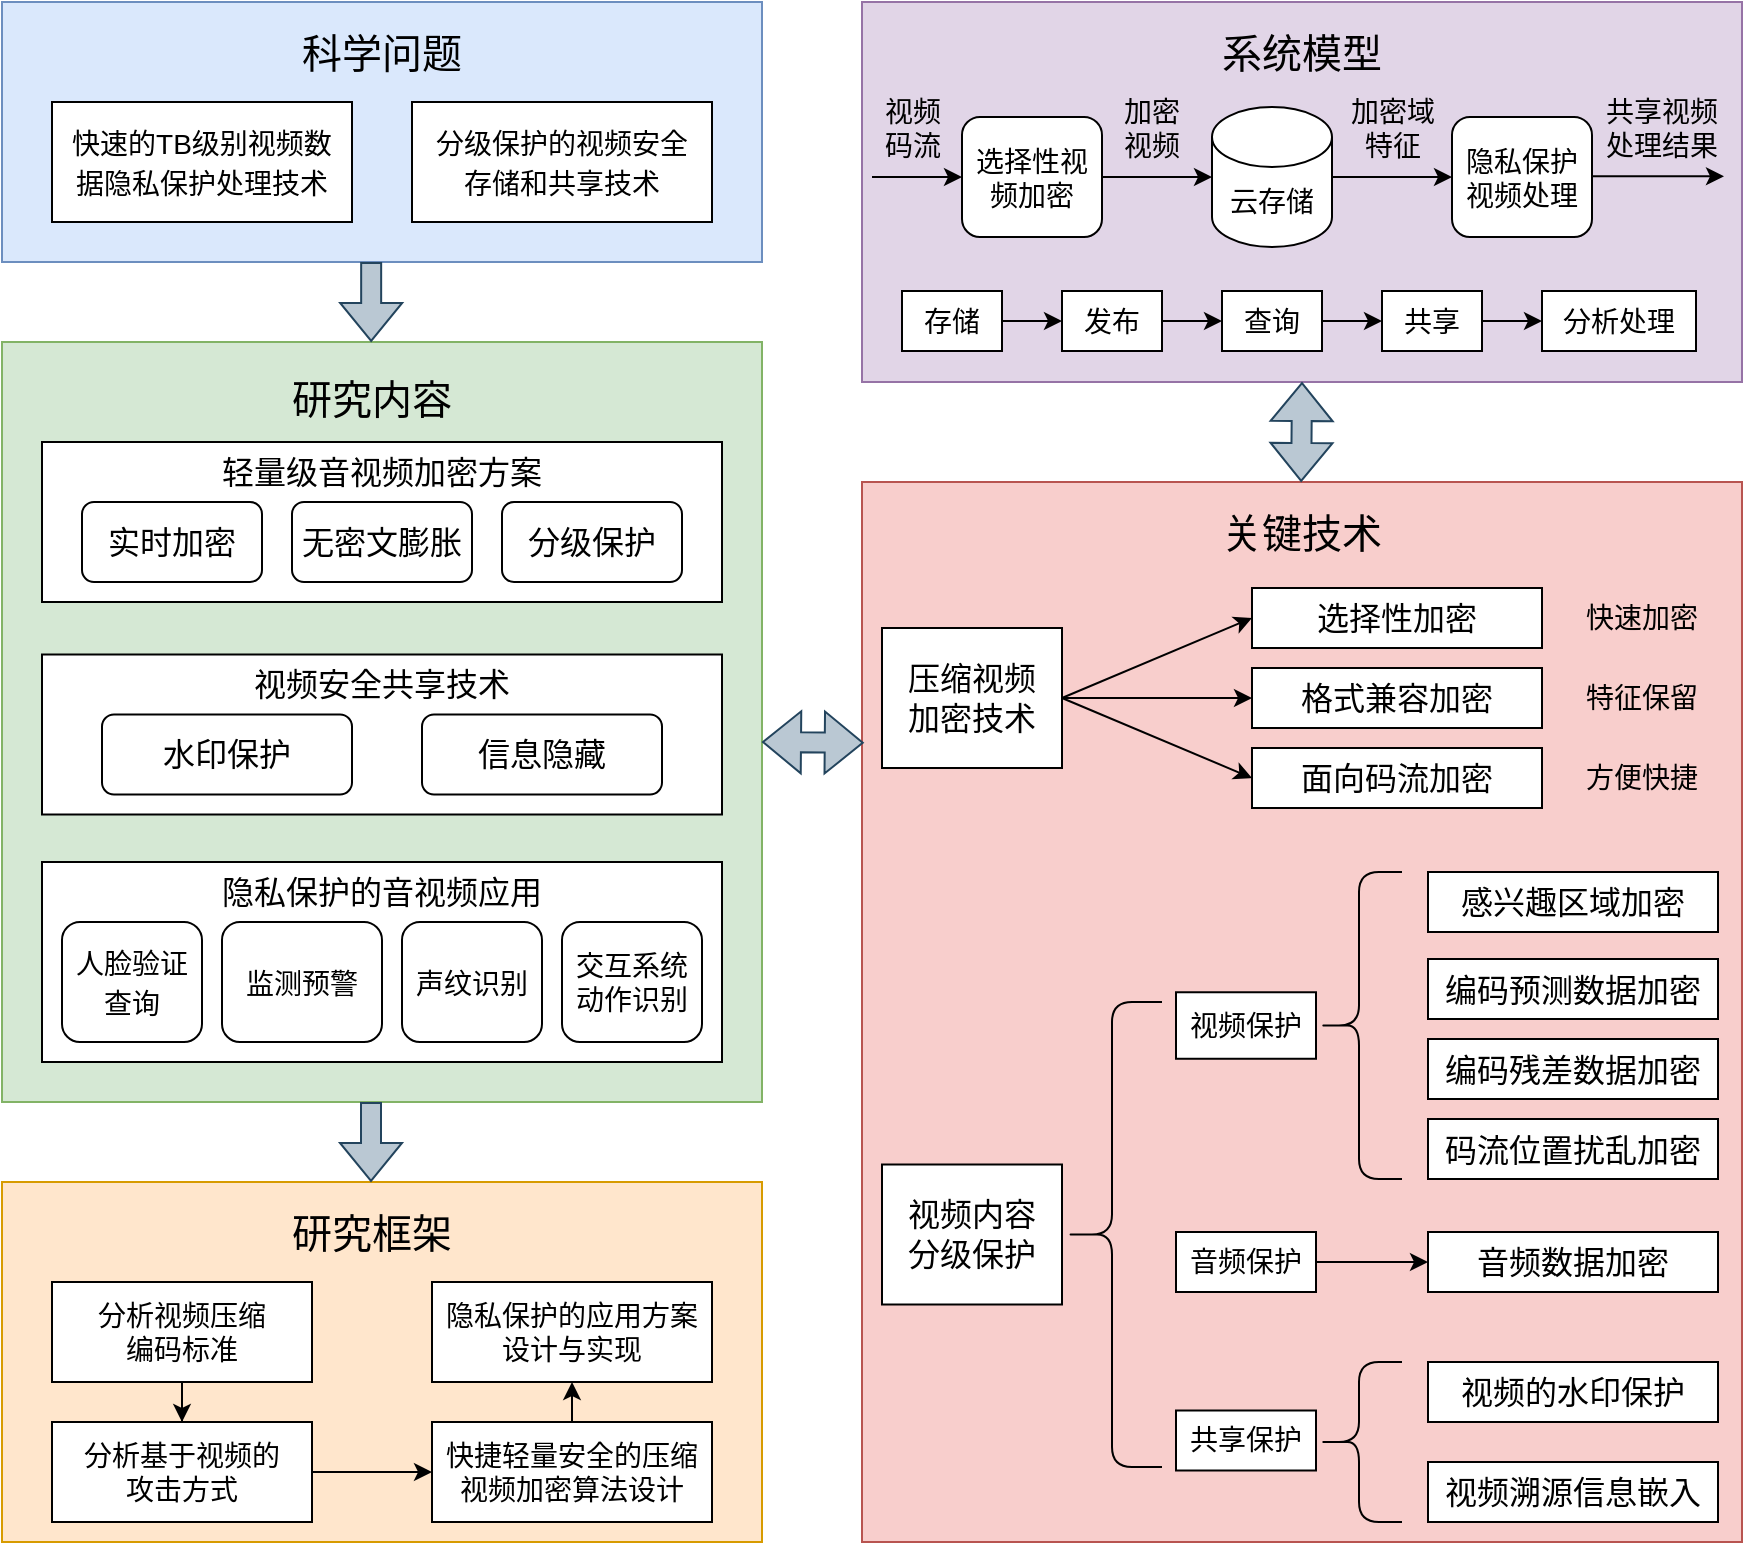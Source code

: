 <mxfile version="18.0.1" type="github" pages="4">
  <diagram id="tHQtDcuUV_E5mB_fC9Bn" name="Page-1">
    <mxGraphModel dx="1408" dy="691" grid="1" gridSize="10" guides="1" tooltips="1" connect="1" arrows="1" fold="1" page="1" pageScale="1" pageWidth="850" pageHeight="1100" math="0" shadow="0">
      <root>
        <mxCell id="0" />
        <mxCell id="1" parent="0" />
        <mxCell id="bAAVekwnp7McnGfdfpcB-130" value="" style="rounded=0;whiteSpace=wrap;html=1;fontSize=14;fillColor=#e1d5e7;strokeColor=#9673a6;" parent="1" vertex="1">
          <mxGeometry x="550" y="190" width="440" height="190" as="geometry" />
        </mxCell>
        <mxCell id="bAAVekwnp7McnGfdfpcB-6" value="" style="rounded=0;whiteSpace=wrap;html=1;fontSize=20;fillColor=#f8cecc;strokeColor=#b85450;" parent="1" vertex="1">
          <mxGeometry x="550" y="430" width="440" height="530" as="geometry" />
        </mxCell>
        <mxCell id="bAAVekwnp7McnGfdfpcB-19" value="" style="rounded=0;whiteSpace=wrap;html=1;fontSize=20;fillColor=#ffe6cc;strokeColor=#d79b00;" parent="1" vertex="1">
          <mxGeometry x="120" y="780" width="380" height="180" as="geometry" />
        </mxCell>
        <mxCell id="bAAVekwnp7McnGfdfpcB-1" value="" style="rounded=0;whiteSpace=wrap;html=1;fillColor=#dae8fc;strokeColor=#6c8ebf;" parent="1" vertex="1">
          <mxGeometry x="120" y="190" width="380" height="130" as="geometry" />
        </mxCell>
        <mxCell id="bAAVekwnp7McnGfdfpcB-2" value="科学问题" style="text;html=1;strokeColor=none;fillColor=none;align=center;verticalAlign=middle;whiteSpace=wrap;rounded=0;fontSize=20;" parent="1" vertex="1">
          <mxGeometry x="260" y="200" width="100" height="30" as="geometry" />
        </mxCell>
        <mxCell id="bAAVekwnp7McnGfdfpcB-4" value="&lt;span style=&quot;font-size: 14px;&quot;&gt;快速的TB级别视频数&lt;br&gt;据隐私保护处理技术&lt;/span&gt;" style="rounded=0;whiteSpace=wrap;html=1;fontSize=16;" parent="1" vertex="1">
          <mxGeometry x="145" y="240" width="150" height="60" as="geometry" />
        </mxCell>
        <mxCell id="bAAVekwnp7McnGfdfpcB-5" value="&lt;span style=&quot;font-size: 14px;&quot;&gt;分级保护的视频安全&lt;br&gt;存储和共享技术&lt;/span&gt;" style="rounded=0;whiteSpace=wrap;html=1;fontSize=16;" parent="1" vertex="1">
          <mxGeometry x="325" y="240" width="150" height="60" as="geometry" />
        </mxCell>
        <mxCell id="bAAVekwnp7McnGfdfpcB-7" value="关键技术" style="text;html=1;strokeColor=none;fillColor=none;align=center;verticalAlign=middle;whiteSpace=wrap;rounded=0;fontSize=20;" parent="1" vertex="1">
          <mxGeometry x="720" y="440" width="100" height="30" as="geometry" />
        </mxCell>
        <mxCell id="bAAVekwnp7McnGfdfpcB-8" value="" style="rounded=0;whiteSpace=wrap;html=1;fontSize=20;fillColor=#d5e8d4;strokeColor=#82b366;" parent="1" vertex="1">
          <mxGeometry x="120" y="360" width="380" height="380" as="geometry" />
        </mxCell>
        <mxCell id="bAAVekwnp7McnGfdfpcB-9" value="研究内容" style="text;html=1;strokeColor=none;fillColor=none;align=center;verticalAlign=middle;whiteSpace=wrap;rounded=0;fontSize=20;" parent="1" vertex="1">
          <mxGeometry x="255" y="373" width="100" height="30" as="geometry" />
        </mxCell>
        <mxCell id="bAAVekwnp7McnGfdfpcB-15" style="edgeStyle=orthogonalEdgeStyle;rounded=0;orthogonalLoop=1;jettySize=auto;html=1;exitX=1;exitY=0.5;exitDx=0;exitDy=0;entryX=0;entryY=0.5;entryDx=0;entryDy=0;fontSize=16;" parent="1" source="bAAVekwnp7McnGfdfpcB-10" target="bAAVekwnp7McnGfdfpcB-11" edge="1">
          <mxGeometry relative="1" as="geometry" />
        </mxCell>
        <mxCell id="bAAVekwnp7McnGfdfpcB-10" value="压缩视频&lt;br&gt;加密技术" style="rounded=0;whiteSpace=wrap;html=1;fontSize=16;" parent="1" vertex="1">
          <mxGeometry x="560" y="503" width="90" height="70" as="geometry" />
        </mxCell>
        <mxCell id="bAAVekwnp7McnGfdfpcB-11" value="格式兼容加密" style="rounded=0;whiteSpace=wrap;html=1;fontSize=16;" parent="1" vertex="1">
          <mxGeometry x="745" y="523" width="145" height="30" as="geometry" />
        </mxCell>
        <mxCell id="bAAVekwnp7McnGfdfpcB-12" value="面向码流加密" style="rounded=0;whiteSpace=wrap;html=1;fontSize=16;" parent="1" vertex="1">
          <mxGeometry x="745" y="563" width="145" height="30" as="geometry" />
        </mxCell>
        <mxCell id="bAAVekwnp7McnGfdfpcB-13" value="选择性加密" style="rounded=0;whiteSpace=wrap;html=1;fontSize=16;" parent="1" vertex="1">
          <mxGeometry x="745" y="483" width="145" height="30" as="geometry" />
        </mxCell>
        <mxCell id="bAAVekwnp7McnGfdfpcB-14" value="" style="endArrow=classic;html=1;rounded=0;fontSize=16;exitX=1;exitY=0.5;exitDx=0;exitDy=0;entryX=0;entryY=0.5;entryDx=0;entryDy=0;" parent="1" source="bAAVekwnp7McnGfdfpcB-10" target="bAAVekwnp7McnGfdfpcB-13" edge="1">
          <mxGeometry width="50" height="50" relative="1" as="geometry">
            <mxPoint x="820" y="500" as="sourcePoint" />
            <mxPoint x="870" y="450" as="targetPoint" />
          </mxGeometry>
        </mxCell>
        <mxCell id="bAAVekwnp7McnGfdfpcB-17" value="" style="endArrow=classic;html=1;rounded=0;fontSize=16;exitX=1;exitY=0.5;exitDx=0;exitDy=0;entryX=0;entryY=0.5;entryDx=0;entryDy=0;" parent="1" source="bAAVekwnp7McnGfdfpcB-10" target="bAAVekwnp7McnGfdfpcB-12" edge="1">
          <mxGeometry width="50" height="50" relative="1" as="geometry">
            <mxPoint x="670" y="520" as="sourcePoint" />
            <mxPoint x="720" y="470" as="targetPoint" />
          </mxGeometry>
        </mxCell>
        <mxCell id="bAAVekwnp7McnGfdfpcB-18" value="研究框架" style="text;html=1;strokeColor=none;fillColor=none;align=center;verticalAlign=middle;whiteSpace=wrap;rounded=0;fontSize=20;" parent="1" vertex="1">
          <mxGeometry x="255" y="790" width="100" height="30" as="geometry" />
        </mxCell>
        <mxCell id="bAAVekwnp7McnGfdfpcB-20" value="视频内容&lt;br&gt;分级保护" style="rounded=0;whiteSpace=wrap;html=1;fontSize=16;" parent="1" vertex="1">
          <mxGeometry x="560" y="771.25" width="90" height="70" as="geometry" />
        </mxCell>
        <mxCell id="bAAVekwnp7McnGfdfpcB-21" value="编码预测数据加密" style="rounded=0;whiteSpace=wrap;html=1;fontSize=16;" parent="1" vertex="1">
          <mxGeometry x="833" y="668.5" width="145" height="30" as="geometry" />
        </mxCell>
        <mxCell id="bAAVekwnp7McnGfdfpcB-22" value="编码残差数据加密" style="rounded=0;whiteSpace=wrap;html=1;fontSize=16;" parent="1" vertex="1">
          <mxGeometry x="833" y="708.5" width="145" height="30" as="geometry" />
        </mxCell>
        <mxCell id="bAAVekwnp7McnGfdfpcB-23" value="码流位置扰乱加密" style="rounded=0;whiteSpace=wrap;html=1;fontSize=16;" parent="1" vertex="1">
          <mxGeometry x="833" y="748.5" width="145" height="30" as="geometry" />
        </mxCell>
        <mxCell id="bAAVekwnp7McnGfdfpcB-28" value="" style="rounded=0;whiteSpace=wrap;html=1;fontSize=16;" parent="1" vertex="1">
          <mxGeometry x="140" y="410" width="340" height="80" as="geometry" />
        </mxCell>
        <mxCell id="bAAVekwnp7McnGfdfpcB-29" value="轻量级音视频加密方案" style="text;html=1;strokeColor=none;fillColor=none;align=center;verticalAlign=middle;whiteSpace=wrap;rounded=0;fontSize=16;" parent="1" vertex="1">
          <mxGeometry x="195" y="410" width="230" height="30" as="geometry" />
        </mxCell>
        <mxCell id="bAAVekwnp7McnGfdfpcB-30" value="无密文膨胀" style="rounded=1;whiteSpace=wrap;html=1;fontSize=16;" parent="1" vertex="1">
          <mxGeometry x="265" y="440" width="90" height="40" as="geometry" />
        </mxCell>
        <mxCell id="bAAVekwnp7McnGfdfpcB-31" value="实时加密" style="rounded=1;whiteSpace=wrap;html=1;fontSize=16;" parent="1" vertex="1">
          <mxGeometry x="160" y="440" width="90" height="40" as="geometry" />
        </mxCell>
        <mxCell id="bAAVekwnp7McnGfdfpcB-32" value="分级保护" style="rounded=1;whiteSpace=wrap;html=1;fontSize=16;" parent="1" vertex="1">
          <mxGeometry x="370" y="440" width="90" height="40" as="geometry" />
        </mxCell>
        <mxCell id="bAAVekwnp7McnGfdfpcB-33" value="" style="rounded=0;whiteSpace=wrap;html=1;fontSize=16;" parent="1" vertex="1">
          <mxGeometry x="140" y="620" width="340" height="100" as="geometry" />
        </mxCell>
        <mxCell id="bAAVekwnp7McnGfdfpcB-34" value="隐私保护的音视频应用" style="text;html=1;strokeColor=none;fillColor=none;align=center;verticalAlign=middle;whiteSpace=wrap;rounded=0;fontSize=16;" parent="1" vertex="1">
          <mxGeometry x="195" y="620" width="230" height="30" as="geometry" />
        </mxCell>
        <mxCell id="bAAVekwnp7McnGfdfpcB-35" value="&lt;span style=&quot;font-size: 14px;&quot;&gt;人脸验证&lt;br&gt;查询&lt;/span&gt;" style="rounded=1;whiteSpace=wrap;html=1;fontSize=16;" parent="1" vertex="1">
          <mxGeometry x="150" y="650" width="70" height="60" as="geometry" />
        </mxCell>
        <mxCell id="bAAVekwnp7McnGfdfpcB-36" value="&lt;span style=&quot;font-size: 14px;&quot;&gt;监测预警&lt;/span&gt;" style="rounded=1;whiteSpace=wrap;html=1;fontSize=16;" parent="1" vertex="1">
          <mxGeometry x="230" y="650" width="80" height="60" as="geometry" />
        </mxCell>
        <mxCell id="bAAVekwnp7McnGfdfpcB-37" value="&lt;span style=&quot;font-size: 14px;&quot;&gt;声纹识别&lt;/span&gt;" style="rounded=1;whiteSpace=wrap;html=1;fontSize=16;" parent="1" vertex="1">
          <mxGeometry x="320" y="650" width="70" height="60" as="geometry" />
        </mxCell>
        <mxCell id="bAAVekwnp7McnGfdfpcB-38" value="" style="shape=curlyBracket;whiteSpace=wrap;html=1;rounded=1;fontSize=16;" parent="1" vertex="1">
          <mxGeometry x="777" y="625" width="43" height="153.5" as="geometry" />
        </mxCell>
        <mxCell id="bAAVekwnp7McnGfdfpcB-42" value="" style="shape=flexArrow;endArrow=classic;html=1;rounded=0;fontSize=14;fillColor=#bac8d3;strokeColor=#23445d;" parent="1" edge="1">
          <mxGeometry width="50" height="50" relative="1" as="geometry">
            <mxPoint x="304.58" y="320" as="sourcePoint" />
            <mxPoint x="304.58" y="360" as="targetPoint" />
          </mxGeometry>
        </mxCell>
        <mxCell id="bAAVekwnp7McnGfdfpcB-45" value="隐私保护的应用方案设计与实现" style="rounded=0;whiteSpace=wrap;html=1;fontSize=14;" parent="1" vertex="1">
          <mxGeometry x="335" y="830" width="140" height="50" as="geometry" />
        </mxCell>
        <mxCell id="bAAVekwnp7McnGfdfpcB-52" style="edgeStyle=orthogonalEdgeStyle;rounded=0;orthogonalLoop=1;jettySize=auto;html=1;entryX=0.5;entryY=0;entryDx=0;entryDy=0;fontSize=14;fillColor=#000000;" parent="1" source="bAAVekwnp7McnGfdfpcB-46" target="bAAVekwnp7McnGfdfpcB-51" edge="1">
          <mxGeometry relative="1" as="geometry" />
        </mxCell>
        <mxCell id="bAAVekwnp7McnGfdfpcB-46" value="分析视频压缩&lt;br&gt;编码标准" style="rounded=0;whiteSpace=wrap;html=1;fontSize=14;" parent="1" vertex="1">
          <mxGeometry x="145" y="830" width="130" height="50" as="geometry" />
        </mxCell>
        <mxCell id="bAAVekwnp7McnGfdfpcB-54" style="edgeStyle=orthogonalEdgeStyle;rounded=0;orthogonalLoop=1;jettySize=auto;html=1;exitX=0.5;exitY=0;exitDx=0;exitDy=0;entryX=0.5;entryY=1;entryDx=0;entryDy=0;fontSize=14;fillColor=#000000;" parent="1" source="bAAVekwnp7McnGfdfpcB-47" target="bAAVekwnp7McnGfdfpcB-45" edge="1">
          <mxGeometry relative="1" as="geometry" />
        </mxCell>
        <mxCell id="bAAVekwnp7McnGfdfpcB-47" value="快捷轻量安全的压缩视频加密算法设计" style="rounded=0;whiteSpace=wrap;html=1;fontSize=14;" parent="1" vertex="1">
          <mxGeometry x="335" y="900" width="140" height="50" as="geometry" />
        </mxCell>
        <mxCell id="bAAVekwnp7McnGfdfpcB-53" style="edgeStyle=orthogonalEdgeStyle;rounded=0;orthogonalLoop=1;jettySize=auto;html=1;exitX=1;exitY=0.5;exitDx=0;exitDy=0;fontSize=14;fillColor=#000000;" parent="1" source="bAAVekwnp7McnGfdfpcB-51" target="bAAVekwnp7McnGfdfpcB-47" edge="1">
          <mxGeometry relative="1" as="geometry" />
        </mxCell>
        <mxCell id="bAAVekwnp7McnGfdfpcB-51" value="分析基于视频的&lt;br&gt;攻击方式" style="rounded=0;whiteSpace=wrap;html=1;fontSize=14;" parent="1" vertex="1">
          <mxGeometry x="145" y="900" width="130" height="50" as="geometry" />
        </mxCell>
        <mxCell id="bAAVekwnp7McnGfdfpcB-78" style="edgeStyle=orthogonalEdgeStyle;rounded=0;orthogonalLoop=1;jettySize=auto;html=1;exitX=1;exitY=0.5;exitDx=0;exitDy=0;entryX=0;entryY=0.5;entryDx=0;entryDy=0;entryPerimeter=0;fontSize=14;fillColor=#000000;" parent="1" source="bAAVekwnp7McnGfdfpcB-56" target="bAAVekwnp7McnGfdfpcB-77" edge="1">
          <mxGeometry relative="1" as="geometry" />
        </mxCell>
        <mxCell id="bAAVekwnp7McnGfdfpcB-56" value="选择性视频加密" style="rounded=1;whiteSpace=wrap;html=1;fontSize=14;" parent="1" vertex="1">
          <mxGeometry x="600" y="247.5" width="70" height="60" as="geometry" />
        </mxCell>
        <mxCell id="bAAVekwnp7McnGfdfpcB-60" value="加密视频" style="text;html=1;strokeColor=none;fillColor=none;align=center;verticalAlign=middle;whiteSpace=wrap;rounded=0;fontSize=14;" parent="1" vertex="1">
          <mxGeometry x="675" y="237.5" width="40" height="30" as="geometry" />
        </mxCell>
        <mxCell id="bAAVekwnp7McnGfdfpcB-62" value="视频&lt;br&gt;码流" style="text;html=1;strokeColor=none;fillColor=none;align=center;verticalAlign=middle;whiteSpace=wrap;rounded=0;fontSize=14;" parent="1" vertex="1">
          <mxGeometry x="555" y="237.5" width="41" height="30" as="geometry" />
        </mxCell>
        <mxCell id="bAAVekwnp7McnGfdfpcB-64" value="" style="endArrow=classic;html=1;rounded=0;fontSize=14;fillColor=#000000;entryX=0;entryY=0.5;entryDx=0;entryDy=0;" parent="1" target="bAAVekwnp7McnGfdfpcB-56" edge="1">
          <mxGeometry width="50" height="50" relative="1" as="geometry">
            <mxPoint x="555" y="277.5" as="sourcePoint" />
            <mxPoint x="590" y="277.5" as="targetPoint" />
          </mxGeometry>
        </mxCell>
        <mxCell id="bAAVekwnp7McnGfdfpcB-66" value="共享视频处理结果" style="text;html=1;strokeColor=none;fillColor=none;align=center;verticalAlign=middle;whiteSpace=wrap;rounded=0;fontSize=14;" parent="1" vertex="1">
          <mxGeometry x="915" y="237.5" width="70" height="30" as="geometry" />
        </mxCell>
        <mxCell id="bAAVekwnp7McnGfdfpcB-114" style="edgeStyle=orthogonalEdgeStyle;rounded=0;orthogonalLoop=1;jettySize=auto;html=1;exitX=1;exitY=0.5;exitDx=0;exitDy=0;exitPerimeter=0;entryX=0;entryY=0.5;entryDx=0;entryDy=0;fontSize=14;fillColor=#000000;" parent="1" source="bAAVekwnp7McnGfdfpcB-77" target="bAAVekwnp7McnGfdfpcB-113" edge="1">
          <mxGeometry relative="1" as="geometry" />
        </mxCell>
        <mxCell id="bAAVekwnp7McnGfdfpcB-77" value="云存储" style="shape=cylinder3;whiteSpace=wrap;html=1;boundedLbl=1;backgroundOutline=1;size=15;fontSize=14;" parent="1" vertex="1">
          <mxGeometry x="725" y="242.5" width="60" height="70" as="geometry" />
        </mxCell>
        <mxCell id="bAAVekwnp7McnGfdfpcB-84" value="" style="rounded=0;whiteSpace=wrap;html=1;fontSize=16;" parent="1" vertex="1">
          <mxGeometry x="140" y="516.25" width="340" height="80" as="geometry" />
        </mxCell>
        <mxCell id="bAAVekwnp7McnGfdfpcB-85" value="视频安全共享技术" style="text;html=1;strokeColor=none;fillColor=none;align=center;verticalAlign=middle;whiteSpace=wrap;rounded=0;fontSize=16;" parent="1" vertex="1">
          <mxGeometry x="195" y="516.25" width="230" height="30" as="geometry" />
        </mxCell>
        <mxCell id="bAAVekwnp7McnGfdfpcB-86" value="水印保护" style="rounded=1;whiteSpace=wrap;html=1;fontSize=16;" parent="1" vertex="1">
          <mxGeometry x="170" y="546.25" width="125" height="40" as="geometry" />
        </mxCell>
        <mxCell id="bAAVekwnp7McnGfdfpcB-87" value="信息隐藏" style="rounded=1;whiteSpace=wrap;html=1;fontSize=16;" parent="1" vertex="1">
          <mxGeometry x="330" y="546.25" width="120" height="40" as="geometry" />
        </mxCell>
        <mxCell id="bAAVekwnp7McnGfdfpcB-89" value="交互系统动作识别" style="rounded=1;whiteSpace=wrap;html=1;fontSize=14;" parent="1" vertex="1">
          <mxGeometry x="400" y="650" width="70" height="60" as="geometry" />
        </mxCell>
        <mxCell id="bAAVekwnp7McnGfdfpcB-90" value="" style="shape=flexArrow;endArrow=classic;html=1;rounded=0;fontSize=14;fillColor=#bac8d3;strokeColor=#23445d;" parent="1" edge="1">
          <mxGeometry width="50" height="50" relative="1" as="geometry">
            <mxPoint x="304.5" y="740.0" as="sourcePoint" />
            <mxPoint x="304.5" y="780.0" as="targetPoint" />
          </mxGeometry>
        </mxCell>
        <mxCell id="bAAVekwnp7McnGfdfpcB-95" style="edgeStyle=orthogonalEdgeStyle;rounded=0;orthogonalLoop=1;jettySize=auto;html=1;exitX=1;exitY=0.5;exitDx=0;exitDy=0;entryX=0;entryY=0.5;entryDx=0;entryDy=0;fontSize=14;fillColor=#000000;" parent="1" source="bAAVekwnp7McnGfdfpcB-91" target="bAAVekwnp7McnGfdfpcB-94" edge="1">
          <mxGeometry relative="1" as="geometry" />
        </mxCell>
        <mxCell id="bAAVekwnp7McnGfdfpcB-91" value="音频保护" style="rounded=0;whiteSpace=wrap;html=1;fontSize=14;" parent="1" vertex="1">
          <mxGeometry x="707" y="805" width="70" height="30" as="geometry" />
        </mxCell>
        <mxCell id="bAAVekwnp7McnGfdfpcB-92" value="视频保护" style="rounded=0;whiteSpace=wrap;html=1;fontSize=14;" parent="1" vertex="1">
          <mxGeometry x="707" y="685.13" width="70" height="33.25" as="geometry" />
        </mxCell>
        <mxCell id="bAAVekwnp7McnGfdfpcB-93" value="感兴趣区域加密" style="rounded=0;whiteSpace=wrap;html=1;fontSize=16;" parent="1" vertex="1">
          <mxGeometry x="833" y="625" width="145" height="30" as="geometry" />
        </mxCell>
        <mxCell id="bAAVekwnp7McnGfdfpcB-94" value="音频数据加密" style="rounded=0;whiteSpace=wrap;html=1;fontSize=16;" parent="1" vertex="1">
          <mxGeometry x="833" y="805" width="145" height="30" as="geometry" />
        </mxCell>
        <mxCell id="bAAVekwnp7McnGfdfpcB-96" value="" style="shape=curlyBracket;whiteSpace=wrap;html=1;rounded=1;fontSize=16;" parent="1" vertex="1">
          <mxGeometry x="650" y="690" width="50" height="232.5" as="geometry" />
        </mxCell>
        <mxCell id="bAAVekwnp7McnGfdfpcB-97" value="特征保留" style="text;html=1;strokeColor=none;fillColor=none;align=center;verticalAlign=middle;whiteSpace=wrap;rounded=0;fontSize=14;" parent="1" vertex="1">
          <mxGeometry x="910" y="523" width="60" height="30" as="geometry" />
        </mxCell>
        <mxCell id="bAAVekwnp7McnGfdfpcB-98" value="快速加密" style="text;html=1;strokeColor=none;fillColor=none;align=center;verticalAlign=middle;whiteSpace=wrap;rounded=0;fontSize=14;" parent="1" vertex="1">
          <mxGeometry x="910" y="483" width="60" height="30" as="geometry" />
        </mxCell>
        <mxCell id="bAAVekwnp7McnGfdfpcB-99" value="方便快捷" style="text;html=1;strokeColor=none;fillColor=none;align=center;verticalAlign=middle;whiteSpace=wrap;rounded=0;fontSize=14;" parent="1" vertex="1">
          <mxGeometry x="910" y="563" width="60" height="30" as="geometry" />
        </mxCell>
        <mxCell id="bAAVekwnp7McnGfdfpcB-100" value="共享保护" style="rounded=0;whiteSpace=wrap;html=1;fontSize=14;" parent="1" vertex="1">
          <mxGeometry x="707" y="894.25" width="70" height="30" as="geometry" />
        </mxCell>
        <mxCell id="bAAVekwnp7McnGfdfpcB-102" value="" style="shape=curlyBracket;whiteSpace=wrap;html=1;rounded=1;fontSize=16;" parent="1" vertex="1">
          <mxGeometry x="777" y="870" width="43" height="80" as="geometry" />
        </mxCell>
        <mxCell id="bAAVekwnp7McnGfdfpcB-103" value="视频溯源信息嵌入" style="rounded=0;whiteSpace=wrap;html=1;fontSize=16;" parent="1" vertex="1">
          <mxGeometry x="833" y="920" width="145" height="30" as="geometry" />
        </mxCell>
        <mxCell id="bAAVekwnp7McnGfdfpcB-104" value="视频的水印保护" style="rounded=0;whiteSpace=wrap;html=1;fontSize=16;" parent="1" vertex="1">
          <mxGeometry x="833" y="870" width="145" height="30" as="geometry" />
        </mxCell>
        <mxCell id="bAAVekwnp7McnGfdfpcB-109" value="加密域特征" style="text;html=1;strokeColor=none;fillColor=none;align=center;verticalAlign=middle;whiteSpace=wrap;rounded=0;fontSize=14;" parent="1" vertex="1">
          <mxGeometry x="788.5" y="237.5" width="52.5" height="30" as="geometry" />
        </mxCell>
        <mxCell id="bAAVekwnp7McnGfdfpcB-113" value="&lt;span style=&quot;&quot;&gt;隐私保护视频处理&lt;/span&gt;" style="rounded=1;whiteSpace=wrap;html=1;fontSize=14;" parent="1" vertex="1">
          <mxGeometry x="845" y="247.5" width="70" height="60" as="geometry" />
        </mxCell>
        <mxCell id="bAAVekwnp7McnGfdfpcB-115" value="" style="endArrow=classic;html=1;rounded=0;fontSize=14;fillColor=#000000;entryX=0;entryY=0.5;entryDx=0;entryDy=0;" parent="1" edge="1">
          <mxGeometry width="50" height="50" relative="1" as="geometry">
            <mxPoint x="915" y="277.16" as="sourcePoint" />
            <mxPoint x="981" y="277.16" as="targetPoint" />
          </mxGeometry>
        </mxCell>
        <mxCell id="bAAVekwnp7McnGfdfpcB-123" style="edgeStyle=orthogonalEdgeStyle;rounded=0;orthogonalLoop=1;jettySize=auto;html=1;exitX=1;exitY=0.5;exitDx=0;exitDy=0;entryX=0;entryY=0.5;entryDx=0;entryDy=0;fontSize=14;fillColor=#000000;" parent="1" source="bAAVekwnp7McnGfdfpcB-117" target="bAAVekwnp7McnGfdfpcB-119" edge="1">
          <mxGeometry relative="1" as="geometry" />
        </mxCell>
        <mxCell id="bAAVekwnp7McnGfdfpcB-117" value="存储" style="rounded=0;whiteSpace=wrap;html=1;fontSize=14;" parent="1" vertex="1">
          <mxGeometry x="570" y="334.5" width="50" height="30" as="geometry" />
        </mxCell>
        <mxCell id="bAAVekwnp7McnGfdfpcB-127" style="edgeStyle=orthogonalEdgeStyle;rounded=0;orthogonalLoop=1;jettySize=auto;html=1;exitX=1;exitY=0.5;exitDx=0;exitDy=0;entryX=0;entryY=0.5;entryDx=0;entryDy=0;fontSize=14;fillColor=#000000;" parent="1" source="bAAVekwnp7McnGfdfpcB-118" target="bAAVekwnp7McnGfdfpcB-121" edge="1">
          <mxGeometry relative="1" as="geometry" />
        </mxCell>
        <mxCell id="bAAVekwnp7McnGfdfpcB-118" value="共享" style="rounded=0;whiteSpace=wrap;html=1;fontSize=14;" parent="1" vertex="1">
          <mxGeometry x="810" y="334.5" width="50" height="30" as="geometry" />
        </mxCell>
        <mxCell id="bAAVekwnp7McnGfdfpcB-125" style="edgeStyle=orthogonalEdgeStyle;rounded=0;orthogonalLoop=1;jettySize=auto;html=1;exitX=1;exitY=0.5;exitDx=0;exitDy=0;entryX=0;entryY=0.5;entryDx=0;entryDy=0;fontSize=14;fillColor=#000000;" parent="1" source="bAAVekwnp7McnGfdfpcB-119" target="bAAVekwnp7McnGfdfpcB-120" edge="1">
          <mxGeometry relative="1" as="geometry" />
        </mxCell>
        <mxCell id="bAAVekwnp7McnGfdfpcB-119" value="发布" style="rounded=0;whiteSpace=wrap;html=1;fontSize=14;" parent="1" vertex="1">
          <mxGeometry x="650" y="334.5" width="50" height="30" as="geometry" />
        </mxCell>
        <mxCell id="bAAVekwnp7McnGfdfpcB-126" style="edgeStyle=orthogonalEdgeStyle;rounded=0;orthogonalLoop=1;jettySize=auto;html=1;exitX=1;exitY=0.5;exitDx=0;exitDy=0;entryX=0;entryY=0.5;entryDx=0;entryDy=0;fontSize=14;fillColor=#000000;" parent="1" source="bAAVekwnp7McnGfdfpcB-120" target="bAAVekwnp7McnGfdfpcB-118" edge="1">
          <mxGeometry relative="1" as="geometry" />
        </mxCell>
        <mxCell id="bAAVekwnp7McnGfdfpcB-120" value="查询" style="rounded=0;whiteSpace=wrap;html=1;fontSize=14;" parent="1" vertex="1">
          <mxGeometry x="730" y="334.5" width="50" height="30" as="geometry" />
        </mxCell>
        <mxCell id="bAAVekwnp7McnGfdfpcB-121" value="分析处理" style="rounded=0;whiteSpace=wrap;html=1;fontSize=14;" parent="1" vertex="1">
          <mxGeometry x="890" y="334.5" width="77" height="30" as="geometry" />
        </mxCell>
        <mxCell id="bAAVekwnp7McnGfdfpcB-129" value="" style="shape=flexArrow;endArrow=classic;html=1;rounded=0;fontSize=14;fillColor=#bac8d3;strokeColor=#23445d;exitX=0.002;exitY=0.414;exitDx=0;exitDy=0;exitPerimeter=0;startArrow=block;" parent="1" edge="1">
          <mxGeometry width="50" height="50" relative="1" as="geometry">
            <mxPoint x="550.88" y="560.42" as="sourcePoint" />
            <mxPoint x="500" y="560" as="targetPoint" />
          </mxGeometry>
        </mxCell>
        <mxCell id="bAAVekwnp7McnGfdfpcB-132" value="系统模型" style="text;html=1;strokeColor=none;fillColor=none;align=center;verticalAlign=middle;whiteSpace=wrap;rounded=0;fontSize=20;" parent="1" vertex="1">
          <mxGeometry x="720" y="200" width="100" height="30" as="geometry" />
        </mxCell>
        <mxCell id="bAAVekwnp7McnGfdfpcB-135" value="" style="shape=flexArrow;endArrow=classic;html=1;rounded=0;fontSize=14;fillColor=#bac8d3;strokeColor=#23445d;startArrow=block;exitX=0.5;exitY=1;exitDx=0;exitDy=0;" parent="1" source="bAAVekwnp7McnGfdfpcB-130" edge="1">
          <mxGeometry width="50" height="50" relative="1" as="geometry">
            <mxPoint x="769.58" y="390.0" as="sourcePoint" />
            <mxPoint x="769.58" y="430.0" as="targetPoint" />
          </mxGeometry>
        </mxCell>
      </root>
    </mxGraphModel>
  </diagram>
  <diagram id="YMRxum8oy3oUaemsCFLP" name="Page-2">
    <mxGraphModel dx="1408" dy="691" grid="1" gridSize="10" guides="1" tooltips="1" connect="1" arrows="1" fold="1" page="1" pageScale="1" pageWidth="850" pageHeight="1100" math="0" shadow="0">
      <root>
        <mxCell id="0" />
        <mxCell id="1" parent="0" />
        <mxCell id="Jt3rYeA1jcyN9FEt2JDZ-1" value="" style="rounded=1;whiteSpace=wrap;html=1;fontSize=14;strokeWidth=2;arcSize=4;" parent="1" vertex="1">
          <mxGeometry x="160" y="40" width="480" height="120" as="geometry" />
        </mxCell>
        <mxCell id="Jt3rYeA1jcyN9FEt2JDZ-2" value="科学问题" style="text;html=1;strokeColor=none;fillColor=none;align=center;verticalAlign=middle;whiteSpace=wrap;rounded=0;fontSize=20;" parent="1" vertex="1">
          <mxGeometry x="350" y="40" width="95" height="30" as="geometry" />
        </mxCell>
        <mxCell id="Jt3rYeA1jcyN9FEt2JDZ-3" value="TB级多媒体大数据的加密时间开销过大" style="rounded=1;whiteSpace=wrap;html=1;fontSize=16;strokeWidth=2;arcSize=4;spacing=2;spacingTop=2;spacingLeft=4;spacingBottom=2;spacingRight=4;" parent="1" vertex="1">
          <mxGeometry x="180" y="80" width="140" height="70" as="geometry" />
        </mxCell>
        <mxCell id="Jt3rYeA1jcyN9FEt2JDZ-4" value="其他课题组..." style="rounded=1;whiteSpace=wrap;html=1;fontSize=14;strokeWidth=2;arcSize=4;" parent="1" vertex="1">
          <mxGeometry x="330" y="80" width="140" height="70" as="geometry" />
        </mxCell>
        <mxCell id="Jt3rYeA1jcyN9FEt2JDZ-5" value="其他课题组..." style="rounded=1;whiteSpace=wrap;html=1;fontSize=14;strokeWidth=2;arcSize=4;" parent="1" vertex="1">
          <mxGeometry x="480" y="80" width="140" height="70" as="geometry" />
        </mxCell>
        <mxCell id="Jt3rYeA1jcyN9FEt2JDZ-6" value="" style="rounded=1;whiteSpace=wrap;html=1;fontSize=14;strokeWidth=2;arcSize=4;" parent="1" vertex="1">
          <mxGeometry x="160" y="200" width="480" height="370" as="geometry" />
        </mxCell>
        <mxCell id="Jt3rYeA1jcyN9FEt2JDZ-7" value="解决" style="text;html=1;strokeColor=none;fillColor=none;align=center;verticalAlign=middle;whiteSpace=wrap;rounded=0;fontSize=16;" parent="1" vertex="1">
          <mxGeometry x="410" y="160" width="60" height="30" as="geometry" />
        </mxCell>
        <mxCell id="Jt3rYeA1jcyN9FEt2JDZ-8" value="" style="shape=flexArrow;endArrow=classic;html=1;rounded=0;fontSize=20;fillColor=#828282;" parent="1" edge="1">
          <mxGeometry width="50" height="50" relative="1" as="geometry">
            <mxPoint x="399.5" y="200" as="sourcePoint" />
            <mxPoint x="399.5" y="160" as="targetPoint" />
          </mxGeometry>
        </mxCell>
        <mxCell id="Jt3rYeA1jcyN9FEt2JDZ-9" value="研究内容" style="text;html=1;strokeColor=none;fillColor=none;align=center;verticalAlign=middle;whiteSpace=wrap;rounded=0;fontSize=20;" parent="1" vertex="1">
          <mxGeometry x="350" y="200" width="100" height="30" as="geometry" />
        </mxCell>
        <mxCell id="Jt3rYeA1jcyN9FEt2JDZ-10" value="" style="rounded=1;whiteSpace=wrap;html=1;fontSize=14;strokeWidth=2;arcSize=4;" parent="1" vertex="1">
          <mxGeometry x="170" y="230" width="460" height="120" as="geometry" />
        </mxCell>
      </root>
    </mxGraphModel>
  </diagram>
  <diagram id="PwyWrALCh2oeHHBFjp2D" name="Page-3">
    <mxGraphModel dx="1408" dy="691" grid="1" gridSize="5" guides="1" tooltips="1" connect="1" arrows="1" fold="1" page="1" pageScale="1" pageWidth="850" pageHeight="1100" math="0" shadow="0">
      <root>
        <mxCell id="0" />
        <mxCell id="1" parent="0" />
        <mxCell id="CoHOOIkUioIxWfpFex8b-2" value="" style="rounded=1;whiteSpace=wrap;html=1;fontSize=14;strokeWidth=2;arcSize=4;" parent="1" vertex="1">
          <mxGeometry x="555" y="80" width="100" height="350" as="geometry" />
        </mxCell>
        <mxCell id="1upuq-6mRdPdltSRbGBd-1" value="" style="rounded=1;whiteSpace=wrap;html=1;fontSize=14;strokeWidth=2;arcSize=4;" parent="1" vertex="1">
          <mxGeometry x="80" y="80" width="120" height="350" as="geometry" />
        </mxCell>
        <mxCell id="1upuq-6mRdPdltSRbGBd-2" value="特点和需求" style="text;html=1;strokeColor=none;fillColor=none;align=center;verticalAlign=middle;whiteSpace=wrap;rounded=0;fontSize=20;" parent="1" vertex="1">
          <mxGeometry x="85" y="80" width="110" height="30" as="geometry" />
        </mxCell>
        <mxCell id="1upuq-6mRdPdltSRbGBd-5" value="大数据的加密速度缓慢" style="rounded=1;whiteSpace=wrap;html=1;fontSize=18;strokeWidth=2;arcSize=4;fontColor=#CC6600;" parent="1" vertex="1">
          <mxGeometry x="87.5" y="120" width="105" height="60" as="geometry" />
        </mxCell>
        <mxCell id="1upuq-6mRdPdltSRbGBd-6" value="差异化的隐私保护需求" style="rounded=1;whiteSpace=wrap;html=1;fontSize=18;strokeWidth=2;arcSize=4;fontColor=#CC6600;" parent="1" vertex="1">
          <mxGeometry x="87.5" y="200" width="105" height="60" as="geometry" />
        </mxCell>
        <mxCell id="1upuq-6mRdPdltSRbGBd-7" value="加密数据的应用局限性" style="rounded=1;whiteSpace=wrap;html=1;fontSize=18;strokeWidth=2;arcSize=4;fontColor=#CC6600;" parent="1" vertex="1">
          <mxGeometry x="87.5" y="280" width="105" height="60" as="geometry" />
        </mxCell>
        <mxCell id="1upuq-6mRdPdltSRbGBd-11" value="加密算法密文膨胀过大" style="rounded=1;whiteSpace=wrap;html=1;fontSize=18;strokeWidth=2;arcSize=4;fontColor=#CC6600;" parent="1" vertex="1">
          <mxGeometry x="87.5" y="360" width="105" height="60" as="geometry" />
        </mxCell>
        <mxCell id="1upuq-6mRdPdltSRbGBd-12" value="" style="rounded=1;whiteSpace=wrap;html=1;fontSize=14;strokeWidth=2;arcSize=3;" parent="1" vertex="1">
          <mxGeometry x="230" y="80" width="295" height="350" as="geometry" />
        </mxCell>
        <mxCell id="CoHOOIkUioIxWfpFex8b-3" value="" style="rounded=1;whiteSpace=wrap;html=1;fontSize=16;strokeWidth=2;arcSize=4;" parent="1" vertex="1">
          <mxGeometry x="300" y="85" width="220" height="175" as="geometry" />
        </mxCell>
        <mxCell id="CoHOOIkUioIxWfpFex8b-6" value="研究内容1：面向TB级数据的轻量级音视频加密方案" style="text;html=1;strokeColor=none;fillColor=none;align=center;verticalAlign=middle;whiteSpace=wrap;rounded=0;fontSize=16;" parent="1" vertex="1">
          <mxGeometry x="310" y="90" width="200" height="40" as="geometry" />
        </mxCell>
        <mxCell id="6z_NZQ6-wIO_RhvLPQnK-1" value="目标" style="text;html=1;strokeColor=none;fillColor=none;align=center;verticalAlign=middle;whiteSpace=wrap;rounded=0;fontSize=20;" parent="1" vertex="1">
          <mxGeometry x="557.49" y="80" width="95" height="30" as="geometry" />
        </mxCell>
        <mxCell id="6z_NZQ6-wIO_RhvLPQnK-2" value="高实时" style="rounded=1;whiteSpace=wrap;html=1;fontSize=18;strokeWidth=2;arcSize=4;fontColor=#006600;" parent="1" vertex="1">
          <mxGeometry x="561.86" y="120" width="86.25" height="40" as="geometry" />
        </mxCell>
        <mxCell id="6z_NZQ6-wIO_RhvLPQnK-6" value="数据可用" style="rounded=1;whiteSpace=wrap;html=1;fontSize=18;strokeWidth=2;arcSize=4;fontColor=#006600;" parent="1" vertex="1">
          <mxGeometry x="561.88" y="276" width="86.25" height="40" as="geometry" />
        </mxCell>
        <mxCell id="6z_NZQ6-wIO_RhvLPQnK-8" value="零膨胀" style="rounded=1;whiteSpace=wrap;html=1;fontSize=18;strokeWidth=2;arcSize=4;fontColor=#006600;" parent="1" vertex="1">
          <mxGeometry x="561.86" y="383" width="86.25" height="40" as="geometry" />
        </mxCell>
        <mxCell id="6z_NZQ6-wIO_RhvLPQnK-9" value="&lt;span style=&quot;&quot;&gt;低消耗&lt;/span&gt;" style="rounded=1;whiteSpace=wrap;html=1;fontSize=18;strokeWidth=2;arcSize=4;fontColor=#006600;" parent="1" vertex="1">
          <mxGeometry x="561.88" y="171" width="86.25" height="40" as="geometry" />
        </mxCell>
        <mxCell id="Jc5RP8BOrU1Rsn6dTOS6-1" value="安全共享" style="rounded=1;whiteSpace=wrap;html=1;fontSize=18;strokeWidth=2;arcSize=4;fontColor=#006600;" parent="1" vertex="1">
          <mxGeometry x="561.88" y="330" width="86.25" height="40" as="geometry" />
        </mxCell>
        <mxCell id="6z_NZQ6-wIO_RhvLPQnK-7" value="&lt;span style=&quot;&quot;&gt;分级保护&lt;/span&gt;" style="rounded=1;whiteSpace=wrap;html=1;fontSize=18;strokeWidth=2;arcSize=4;fontColor=#006600;" parent="1" vertex="1">
          <mxGeometry x="561.86" y="223" width="86.25" height="40" as="geometry" />
        </mxCell>
        <mxCell id="CRmEMLYr9LDI3Fa4tNvB-4" value="" style="rounded=1;whiteSpace=wrap;html=1;fontSize=18;strokeWidth=2;arcSize=4;" parent="1" vertex="1">
          <mxGeometry x="305" y="135" width="90" height="120" as="geometry" />
        </mxCell>
        <mxCell id="CRmEMLYr9LDI3Fa4tNvB-5" value="方法" style="text;html=1;strokeColor=none;fillColor=none;align=center;verticalAlign=middle;whiteSpace=wrap;rounded=0;fontSize=14;" parent="1" vertex="1">
          <mxGeometry x="325" y="135" width="50" height="20" as="geometry" />
        </mxCell>
        <mxCell id="CRmEMLYr9LDI3Fa4tNvB-6" value="选择性加密" style="rounded=1;whiteSpace=wrap;html=1;fontSize=14;strokeWidth=2;arcSize=4;fontColor=#006600;" parent="1" vertex="1">
          <mxGeometry x="310" y="155" width="80" height="29" as="geometry" />
        </mxCell>
        <mxCell id="CRmEMLYr9LDI3Fa4tNvB-7" value="面向码流" style="rounded=1;whiteSpace=wrap;html=1;fontSize=14;strokeWidth=2;arcSize=4;fontColor=#006600;" parent="1" vertex="1">
          <mxGeometry x="310" y="188" width="80" height="29" as="geometry" />
        </mxCell>
        <mxCell id="CRmEMLYr9LDI3Fa4tNvB-8" value="快速高效的音视频加密算法" style="rounded=1;whiteSpace=wrap;html=1;fontSize=14;strokeWidth=2;arcSize=4;spacingTop=0;spacingLeft=3;spacingRight=2;fontColor=#004C99;" parent="1" vertex="1">
          <mxGeometry x="400" y="135" width="115" height="40" as="geometry" />
        </mxCell>
        <mxCell id="Swu1EQtBOpuKBZUAzAZ8-1" value="格式兼容" style="rounded=1;whiteSpace=wrap;html=1;fontSize=14;strokeWidth=2;arcSize=4;fontColor=#006600;" parent="1" vertex="1">
          <mxGeometry x="310" y="221.5" width="80" height="29" as="geometry" />
        </mxCell>
        <mxCell id="Swu1EQtBOpuKBZUAzAZ8-2" value="应用特征保留" style="rounded=1;whiteSpace=wrap;html=1;fontSize=14;strokeWidth=2;arcSize=4;fontColor=#4C0099;" parent="1" vertex="1">
          <mxGeometry x="480" y="180.5" width="35" height="74.5" as="geometry" />
        </mxCell>
        <mxCell id="Swu1EQtBOpuKBZUAzAZ8-3" value="随机异或加密" style="rounded=1;whiteSpace=wrap;html=1;fontSize=14;strokeWidth=2;arcSize=4;horizontal=1;fontColor=#4C0099;" parent="1" vertex="1">
          <mxGeometry x="400" y="180.5" width="35" height="74.5" as="geometry" />
        </mxCell>
        <mxCell id="zeVl-a5sGnVvCnWM0w9o-1" value="结合压缩格式" style="rounded=1;whiteSpace=wrap;html=1;fontSize=14;strokeWidth=2;arcSize=4;fontColor=#4C0099;" parent="1" vertex="1">
          <mxGeometry x="440" y="180.5" width="35" height="74.5" as="geometry" />
        </mxCell>
        <mxCell id="hmyi7BelBwP5L1RCzUFu-1" value="" style="rounded=1;whiteSpace=wrap;html=1;fontSize=16;strokeWidth=2;arcSize=4;" parent="1" vertex="1">
          <mxGeometry x="300" y="285" width="220" height="140" as="geometry" />
        </mxCell>
        <mxCell id="hmyi7BelBwP5L1RCzUFu-2" value="研究内容2：分级保护的多媒体数据安全共享技术" style="text;html=1;strokeColor=none;fillColor=none;align=center;verticalAlign=middle;whiteSpace=wrap;rounded=0;fontSize=16;" parent="1" vertex="1">
          <mxGeometry x="300" y="290" width="215" height="40" as="geometry" />
        </mxCell>
        <mxCell id="hmyi7BelBwP5L1RCzUFu-3" value="" style="rounded=1;whiteSpace=wrap;html=1;fontSize=18;strokeWidth=2;arcSize=4;" parent="1" vertex="1">
          <mxGeometry x="305" y="333" width="90" height="87" as="geometry" />
        </mxCell>
        <mxCell id="hmyi7BelBwP5L1RCzUFu-4" value="方法" style="text;html=1;strokeColor=none;fillColor=none;align=center;verticalAlign=middle;whiteSpace=wrap;rounded=0;fontSize=14;" parent="1" vertex="1">
          <mxGeometry x="325" y="333" width="50" height="20" as="geometry" />
        </mxCell>
        <mxCell id="hmyi7BelBwP5L1RCzUFu-5" value="水印嵌入" style="rounded=1;whiteSpace=wrap;html=1;fontSize=14;strokeWidth=2;arcSize=4;fontColor=#006600;" parent="1" vertex="1">
          <mxGeometry x="310" y="353" width="80" height="29" as="geometry" />
        </mxCell>
        <mxCell id="hmyi7BelBwP5L1RCzUFu-6" value="信息隐藏" style="rounded=1;whiteSpace=wrap;html=1;fontSize=14;strokeWidth=2;arcSize=4;fontColor=#006600;" parent="1" vertex="1">
          <mxGeometry x="310" y="386" width="80" height="29" as="geometry" />
        </mxCell>
        <mxCell id="hmyi7BelBwP5L1RCzUFu-7" value="分级保护模型" style="rounded=1;whiteSpace=wrap;html=1;fontSize=14;strokeWidth=2;arcSize=4;spacingTop=0;spacingLeft=2;spacingRight=2;fontColor=#004C99;" parent="1" vertex="1">
          <mxGeometry x="400" y="333" width="115" height="37" as="geometry" />
        </mxCell>
        <mxCell id="hmyi7BelBwP5L1RCzUFu-10" value="视频加密" style="rounded=1;whiteSpace=wrap;html=1;fontSize=14;strokeWidth=2;arcSize=4;horizontal=1;fontColor=#330066;" parent="1" vertex="1">
          <mxGeometry x="400" y="375" width="35" height="45" as="geometry" />
        </mxCell>
        <mxCell id="b_lIly0BaIGu2-zfWtQW-2" value="" style="shape=flexArrow;endArrow=classic;html=1;rounded=0;fontSize=20;fillColor=#828282;endWidth=8.646;endSize=2.813;width=12.96;" parent="1" edge="1">
          <mxGeometry width="50" height="50" relative="1" as="geometry">
            <mxPoint x="377.16" y="263" as="sourcePoint" />
            <mxPoint x="377.16" y="283" as="targetPoint" />
          </mxGeometry>
        </mxCell>
        <mxCell id="b_lIly0BaIGu2-zfWtQW-3" value="" style="shape=flexArrow;endArrow=classic;html=1;rounded=0;fontSize=20;fillColor=#828282;endWidth=8.646;endSize=2.813;width=12.96;" parent="1" edge="1">
          <mxGeometry width="50" height="50" relative="1" as="geometry">
            <mxPoint x="530" y="263" as="sourcePoint" />
            <mxPoint x="550" y="263" as="targetPoint" />
          </mxGeometry>
        </mxCell>
        <mxCell id="b_lIly0BaIGu2-zfWtQW-4" value="" style="shape=flexArrow;endArrow=classic;html=1;rounded=0;fontSize=20;fillColor=#828282;endWidth=8.646;endSize=2.813;width=12.96;" parent="1" edge="1">
          <mxGeometry width="50" height="50" relative="1" as="geometry">
            <mxPoint x="205" y="259.43" as="sourcePoint" />
            <mxPoint x="225" y="259.43" as="targetPoint" />
          </mxGeometry>
        </mxCell>
        <mxCell id="VOmYvKhq0E0XC6HWVrh4-1" value="音频加密" style="rounded=1;whiteSpace=wrap;html=1;fontSize=14;strokeWidth=2;arcSize=4;horizontal=1;fontColor=#330066;" parent="1" vertex="1">
          <mxGeometry x="440" y="375" width="35" height="45" as="geometry" />
        </mxCell>
        <mxCell id="VOmYvKhq0E0XC6HWVrh4-2" value="共享保护" style="rounded=1;whiteSpace=wrap;html=1;fontSize=14;strokeWidth=2;arcSize=4;horizontal=1;fontColor=#330066;" parent="1" vertex="1">
          <mxGeometry x="480" y="375" width="35" height="45" as="geometry" />
        </mxCell>
        <mxCell id="8_t_Bc0C-KQZV8CnkMKW-1" value="科学问题1：&lt;br&gt;&lt;br&gt;&lt;font color=&quot;#660000&quot;&gt;音视频大数据的高效隐私保护机制&lt;/font&gt;" style="rounded=1;whiteSpace=wrap;html=1;fontSize=16;strokeWidth=2;arcSize=4;" parent="1" vertex="1">
          <mxGeometry x="235" y="85" width="60" height="175" as="geometry" />
        </mxCell>
        <mxCell id="8_t_Bc0C-KQZV8CnkMKW-2" value="科学问题2：&lt;br&gt;&lt;br&gt;&lt;font color=&quot;#660000&quot;&gt;差异化分级隐私保护机制&lt;/font&gt;" style="rounded=1;whiteSpace=wrap;html=1;fontSize=16;strokeWidth=2;arcSize=4;" parent="1" vertex="1">
          <mxGeometry x="235" y="285" width="60" height="140" as="geometry" />
        </mxCell>
      </root>
    </mxGraphModel>
  </diagram>
  <diagram id="1w1tHxffOUbdVuUamTUC" name="Page-4">
    <mxGraphModel dx="670" dy="329" grid="1" gridSize="5" guides="1" tooltips="1" connect="1" arrows="1" fold="1" page="1" pageScale="1" pageWidth="850" pageHeight="1100" math="0" shadow="0">
      <root>
        <mxCell id="0" />
        <mxCell id="1" parent="0" />
        <mxCell id="g8lty7sbkJkkMqlrwEo4-1" value="" style="rounded=0;whiteSpace=wrap;html=1;fontSize=14;dashed=1;" parent="1" vertex="1">
          <mxGeometry x="535" y="230" width="450" height="305" as="geometry" />
        </mxCell>
        <mxCell id="g8lty7sbkJkkMqlrwEo4-4" value="加密数据" style="text;html=1;strokeColor=none;fillColor=none;align=center;verticalAlign=middle;whiteSpace=wrap;rounded=0;fontSize=14;fontColor=#000000;" parent="1" vertex="1">
          <mxGeometry x="635" y="315" width="40" height="30" as="geometry" />
        </mxCell>
        <mxCell id="vyxQyYQR_KP8LoWo1232-20" value="" style="edgeStyle=none;rounded=0;orthogonalLoop=1;jettySize=auto;html=1;" edge="1" parent="1" source="g8lty7sbkJkkMqlrwEo4-5" target="vyxQyYQR_KP8LoWo1232-5">
          <mxGeometry relative="1" as="geometry" />
        </mxCell>
        <mxCell id="g8lty7sbkJkkMqlrwEo4-5" value="原始数据" style="text;html=1;strokeColor=none;fillColor=none;align=center;verticalAlign=middle;whiteSpace=wrap;rounded=0;fontSize=14;fontColor=#000000;" parent="1" vertex="1">
          <mxGeometry x="540" y="385" width="35" height="30" as="geometry" />
        </mxCell>
        <mxCell id="g8lty7sbkJkkMqlrwEo4-30" style="rounded=0;orthogonalLoop=1;jettySize=auto;html=1;exitX=0.145;exitY=1;exitDx=0;exitDy=-4.35;exitPerimeter=0;entryX=0.5;entryY=0;entryDx=0;entryDy=0;fontSize=12;fontColor=#000000;startArrow=none;startFill=0;fillColor=#828282;" parent="1" source="g8lty7sbkJkkMqlrwEo4-9" target="g8lty7sbkJkkMqlrwEo4-18" edge="1">
          <mxGeometry relative="1" as="geometry" />
        </mxCell>
        <mxCell id="g8lty7sbkJkkMqlrwEo4-31" style="edgeStyle=none;rounded=0;orthogonalLoop=1;jettySize=auto;html=1;exitX=0.855;exitY=1;exitDx=0;exitDy=-4.35;exitPerimeter=0;entryX=0.5;entryY=0;entryDx=0;entryDy=0;fontSize=12;fontColor=#000000;startArrow=none;startFill=0;fillColor=#828282;" parent="1" source="g8lty7sbkJkkMqlrwEo4-9" target="g8lty7sbkJkkMqlrwEo4-16" edge="1">
          <mxGeometry relative="1" as="geometry" />
        </mxCell>
        <mxCell id="g8lty7sbkJkkMqlrwEo4-32" style="edgeStyle=none;rounded=0;orthogonalLoop=1;jettySize=auto;html=1;exitX=0.5;exitY=1;exitDx=0;exitDy=0;exitPerimeter=0;entryX=0.5;entryY=0;entryDx=0;entryDy=0;fontSize=12;fontColor=#000000;startArrow=none;startFill=0;fillColor=#828282;" parent="1" source="g8lty7sbkJkkMqlrwEo4-9" target="g8lty7sbkJkkMqlrwEo4-20" edge="1">
          <mxGeometry relative="1" as="geometry" />
        </mxCell>
        <mxCell id="vyxQyYQR_KP8LoWo1232-9" style="edgeStyle=none;rounded=0;orthogonalLoop=1;jettySize=auto;html=1;exitX=1;exitY=1;exitDx=0;exitDy=-15;exitPerimeter=0;entryX=0.5;entryY=0;entryDx=0;entryDy=0;" edge="1" parent="1" source="g8lty7sbkJkkMqlrwEo4-9" target="vyxQyYQR_KP8LoWo1232-6">
          <mxGeometry relative="1" as="geometry" />
        </mxCell>
        <mxCell id="g8lty7sbkJkkMqlrwEo4-9" value="云存储" style="shape=cylinder3;whiteSpace=wrap;html=1;boundedLbl=1;backgroundOutline=1;size=15;fontSize=14;fillColor=#dae8fc;strokeColor=#6c8ebf;" parent="1" vertex="1">
          <mxGeometry x="730" y="265" width="60" height="70" as="geometry" />
        </mxCell>
        <mxCell id="g8lty7sbkJkkMqlrwEo4-10" value="加密域特征" style="text;html=1;strokeColor=none;fillColor=none;align=center;verticalAlign=middle;whiteSpace=wrap;rounded=0;fontSize=14;fontColor=#000000;" parent="1" vertex="1">
          <mxGeometry x="840" y="315" width="52.5" height="30" as="geometry" />
        </mxCell>
        <mxCell id="g8lty7sbkJkkMqlrwEo4-16" value="共享&lt;br&gt;保护" style="rounded=0;whiteSpace=wrap;html=1;fontSize=14;fillColor=#d5e8d4;strokeColor=#82b366;" parent="1" vertex="1">
          <mxGeometry x="810" y="380" width="40" height="40" as="geometry" />
        </mxCell>
        <mxCell id="g8lty7sbkJkkMqlrwEo4-18" value="验证&lt;br&gt;查询" style="rounded=0;whiteSpace=wrap;html=1;fontSize=14;fillColor=#d5e8d4;strokeColor=#82b366;" parent="1" vertex="1">
          <mxGeometry x="670" y="380" width="40" height="40" as="geometry" />
        </mxCell>
        <mxCell id="g8lty7sbkJkkMqlrwEo4-20" value="&lt;span style=&quot;&quot;&gt;发布&lt;/span&gt;&lt;br style=&quot;&quot;&gt;&lt;span style=&quot;&quot;&gt;检测&lt;/span&gt;" style="rounded=0;whiteSpace=wrap;html=1;fontSize=14;fillColor=#d5e8d4;strokeColor=#82b366;" parent="1" vertex="1">
          <mxGeometry x="740" y="380" width="40" height="40" as="geometry" />
        </mxCell>
        <mxCell id="g8lty7sbkJkkMqlrwEo4-22" value="系统模型" style="text;html=1;strokeColor=none;fillColor=none;align=center;verticalAlign=middle;whiteSpace=wrap;rounded=0;fontSize=20;" parent="1" vertex="1">
          <mxGeometry x="710" y="230" width="100" height="30" as="geometry" />
        </mxCell>
        <mxCell id="g8lty7sbkJkkMqlrwEo4-27" value="课题四" style="text;html=1;strokeColor=none;fillColor=none;align=center;verticalAlign=middle;whiteSpace=wrap;rounded=0;fontSize=12;fontColor=#FF00FF;" parent="1" vertex="1">
          <mxGeometry x="735" y="510" width="50" height="20" as="geometry" />
        </mxCell>
        <mxCell id="vyxQyYQR_KP8LoWo1232-11" style="edgeStyle=none;rounded=0;orthogonalLoop=1;jettySize=auto;html=1;exitX=0.5;exitY=1;exitDx=0;exitDy=0;entryX=0.5;entryY=0;entryDx=0;entryDy=0;endArrow=none;endFill=0;" edge="1" parent="1" source="g8lty7sbkJkkMqlrwEo4-28" target="vyxQyYQR_KP8LoWo1232-7">
          <mxGeometry relative="1" as="geometry" />
        </mxCell>
        <mxCell id="g8lty7sbkJkkMqlrwEo4-28" value="课题一" style="text;html=1;strokeColor=none;fillColor=none;align=center;verticalAlign=middle;whiteSpace=wrap;rounded=0;fontSize=12;fontColor=#FF00FF;" parent="1" vertex="1">
          <mxGeometry x="595" y="425" width="50" height="20" as="geometry" />
        </mxCell>
        <mxCell id="vyxQyYQR_KP8LoWo1232-12" style="edgeStyle=none;rounded=0;orthogonalLoop=1;jettySize=auto;html=1;exitX=0.5;exitY=1;exitDx=0;exitDy=0;entryX=0.5;entryY=0;entryDx=0;entryDy=0;endArrow=none;endFill=0;" edge="1" parent="1" source="g8lty7sbkJkkMqlrwEo4-29" target="vyxQyYQR_KP8LoWo1232-7">
          <mxGeometry relative="1" as="geometry" />
        </mxCell>
        <mxCell id="g8lty7sbkJkkMqlrwEo4-29" value="课题二" style="text;html=1;strokeColor=none;fillColor=none;align=center;verticalAlign=middle;whiteSpace=wrap;rounded=0;fontSize=12;fontColor=#FF00FF;" parent="1" vertex="1">
          <mxGeometry x="665" y="425" width="50" height="20" as="geometry" />
        </mxCell>
        <mxCell id="vyxQyYQR_KP8LoWo1232-14" style="edgeStyle=none;rounded=0;orthogonalLoop=1;jettySize=auto;html=1;exitX=0.5;exitY=1;exitDx=0;exitDy=0;endArrow=none;endFill=0;" edge="1" parent="1" source="g8lty7sbkJkkMqlrwEo4-33">
          <mxGeometry relative="1" as="geometry">
            <mxPoint x="760" y="470" as="targetPoint" />
          </mxGeometry>
        </mxCell>
        <mxCell id="g8lty7sbkJkkMqlrwEo4-33" value="课题一、三" style="text;html=1;strokeColor=none;fillColor=none;align=center;verticalAlign=middle;whiteSpace=wrap;rounded=0;fontSize=12;fontColor=#FF00FF;" parent="1" vertex="1">
          <mxGeometry x="797.5" y="425" width="65" height="20" as="geometry" />
        </mxCell>
        <mxCell id="vyxQyYQR_KP8LoWo1232-13" style="edgeStyle=none;rounded=0;orthogonalLoop=1;jettySize=auto;html=1;exitX=0.5;exitY=1;exitDx=0;exitDy=0;endArrow=none;endFill=0;" edge="1" parent="1" source="g8lty7sbkJkkMqlrwEo4-34">
          <mxGeometry relative="1" as="geometry">
            <mxPoint x="760" y="470" as="targetPoint" />
          </mxGeometry>
        </mxCell>
        <mxCell id="g8lty7sbkJkkMqlrwEo4-34" value="课题三" style="text;html=1;strokeColor=none;fillColor=none;align=center;verticalAlign=middle;whiteSpace=wrap;rounded=0;fontSize=12;fontColor=#FF00FF;" parent="1" vertex="1">
          <mxGeometry x="735" y="425" width="50" height="20" as="geometry" />
        </mxCell>
        <mxCell id="vyxQyYQR_KP8LoWo1232-15" style="edgeStyle=none;rounded=0;orthogonalLoop=1;jettySize=auto;html=1;exitX=0.5;exitY=1;exitDx=0;exitDy=0;endArrow=none;endFill=0;" edge="1" parent="1" source="g8lty7sbkJkkMqlrwEo4-35">
          <mxGeometry relative="1" as="geometry">
            <mxPoint x="760" y="470" as="targetPoint" />
          </mxGeometry>
        </mxCell>
        <mxCell id="g8lty7sbkJkkMqlrwEo4-35" value="课题五" style="text;html=1;strokeColor=none;fillColor=none;align=center;verticalAlign=middle;whiteSpace=wrap;rounded=0;fontSize=12;fontColor=#FF00FF;" parent="1" vertex="1">
          <mxGeometry x="875" y="425" width="50" height="20" as="geometry" />
        </mxCell>
        <mxCell id="vyxQyYQR_KP8LoWo1232-2" value="" style="endArrow=classic;html=1;rounded=0;" edge="1" parent="1">
          <mxGeometry width="50" height="50" relative="1" as="geometry">
            <mxPoint x="575" y="400" as="sourcePoint" />
            <mxPoint x="600" y="400" as="targetPoint" />
          </mxGeometry>
        </mxCell>
        <mxCell id="vyxQyYQR_KP8LoWo1232-8" style="rounded=0;orthogonalLoop=1;jettySize=auto;html=1;exitX=0.5;exitY=0;exitDx=0;exitDy=0;entryX=0;entryY=1;entryDx=0;entryDy=-15;entryPerimeter=0;" edge="1" parent="1" source="vyxQyYQR_KP8LoWo1232-5" target="g8lty7sbkJkkMqlrwEo4-9">
          <mxGeometry relative="1" as="geometry" />
        </mxCell>
        <mxCell id="vyxQyYQR_KP8LoWo1232-5" value="轻量&lt;br&gt;加密" style="rounded=0;whiteSpace=wrap;html=1;fontSize=14;fillColor=#d5e8d4;strokeColor=#82b366;" vertex="1" parent="1">
          <mxGeometry x="600" y="380" width="40" height="40" as="geometry" />
        </mxCell>
        <mxCell id="vyxQyYQR_KP8LoWo1232-6" value="分析处理" style="rounded=0;whiteSpace=wrap;html=1;fontSize=14;fillColor=#d5e8d4;strokeColor=#82b366;" vertex="1" parent="1">
          <mxGeometry x="880" y="380" width="40" height="40" as="geometry" />
        </mxCell>
        <mxCell id="vyxQyYQR_KP8LoWo1232-7" value="安全评价" style="rounded=0;whiteSpace=wrap;html=1;fontSize=14;fillColor=#f8cecc;strokeColor=#b85450;" vertex="1" parent="1">
          <mxGeometry x="740" y="470" width="40" height="40" as="geometry" />
        </mxCell>
        <mxCell id="vyxQyYQR_KP8LoWo1232-18" value="" style="endArrow=classic;html=1;rounded=0;" edge="1" parent="1">
          <mxGeometry width="50" height="50" relative="1" as="geometry">
            <mxPoint x="920" y="399.76" as="sourcePoint" />
            <mxPoint x="945" y="399.76" as="targetPoint" />
          </mxGeometry>
        </mxCell>
        <mxCell id="vyxQyYQR_KP8LoWo1232-19" value="共享结果" style="text;html=1;strokeColor=none;fillColor=none;align=center;verticalAlign=middle;whiteSpace=wrap;rounded=0;fontSize=14;fontColor=#000000;" vertex="1" parent="1">
          <mxGeometry x="945" y="385" width="35" height="30" as="geometry" />
        </mxCell>
      </root>
    </mxGraphModel>
  </diagram>
</mxfile>
